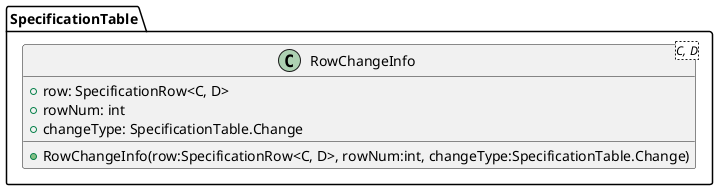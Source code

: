 @startuml

    class SpecificationTable.RowChangeInfo<C, D> {
        +row: SpecificationRow<C, D>
        +rowNum: int
        +changeType: SpecificationTable.Change
        +RowChangeInfo(row:SpecificationRow<C, D>, rowNum:int, changeType:SpecificationTable.Change)
    }

@enduml

